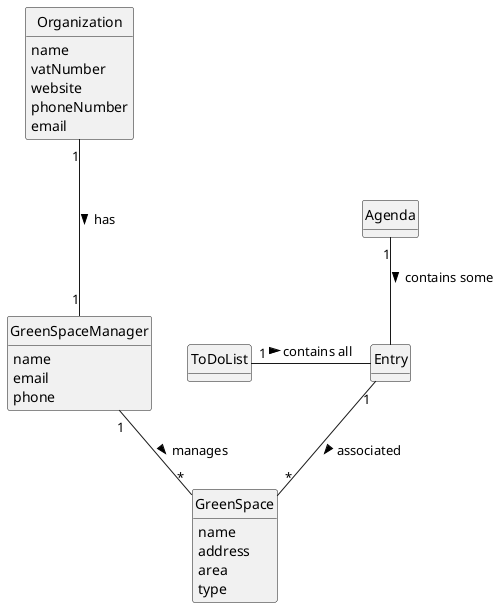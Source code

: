 @startuml
skinparam monochrome true
skinparam packageStyle rectangle
skinparam shadowing false

skinparam classAttributeIconSize 0

hide circle
hide methods


class Organization {
    name
    vatNumber
    website
    phoneNumber
    email
}

class GreenSpace {
   name
   address
   area
   type
}

class Entry {

}

class GreenSpaceManager {
    name
    email
    phone
}

class Agenda{

}

class ToDoList{

}




Organization "1" --- "1" GreenSpaceManager : has >
Entry "1" -- "*" GreenSpace: associated >
GreenSpaceManager "1" -- "*" GreenSpace : manages >
ToDoList "1" -  Entry : contains all >
Agenda "1" --  Entry : contains some >


@enduml